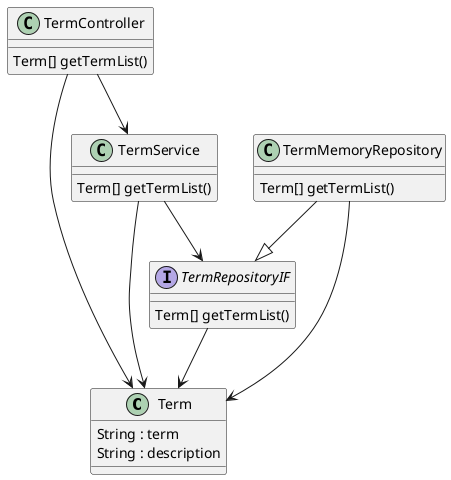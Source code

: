 @startuml
class Term {
    String : term
    String : description
}
class TermController {
    Term[] getTermList()
}

class TermService {
    Term[] getTermList()
}

interface TermRepositoryIF {
    Term[] getTermList()
}
class TermMemoryRepository {
    Term[] getTermList()
}

TermController --> TermService
TermController --> Term
TermService --> TermRepositoryIF
TermService --> Term
TermMemoryRepository --|> TermRepositoryIF
TermRepositoryIF --> Term
TermMemoryRepository --> Term
@enduml